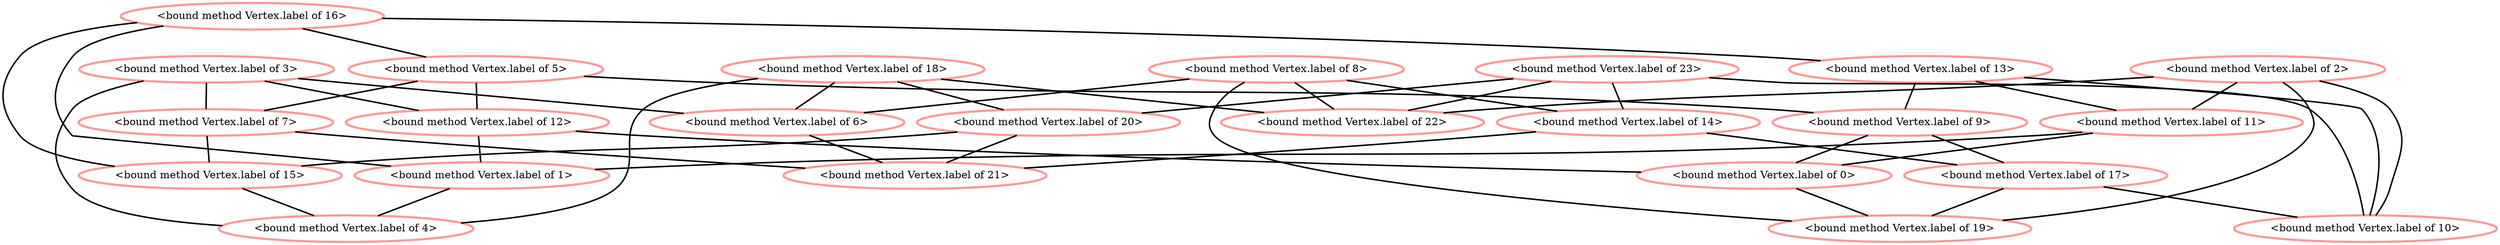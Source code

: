 Graph G {
    0 [penwidth=3,label="<bound method Vertex.label of 0>",color=5, colorscheme=paired12]
    1 [penwidth=3,label="<bound method Vertex.label of 1>",color=5, colorscheme=paired12]
    2 [penwidth=3,label="<bound method Vertex.label of 2>",color=5, colorscheme=paired12]
    3 [penwidth=3,label="<bound method Vertex.label of 3>",color=5, colorscheme=paired12]
    4 [penwidth=3,label="<bound method Vertex.label of 4>",color=5, colorscheme=paired12]
    5 [penwidth=3,label="<bound method Vertex.label of 5>",color=5, colorscheme=paired12]
    6 [penwidth=3,label="<bound method Vertex.label of 6>",color=5, colorscheme=paired12]
    7 [penwidth=3,label="<bound method Vertex.label of 7>",color=5, colorscheme=paired12]
    8 [penwidth=3,label="<bound method Vertex.label of 8>",color=5, colorscheme=paired12]
    9 [penwidth=3,label="<bound method Vertex.label of 9>",color=5, colorscheme=paired12]
    10 [penwidth=3,label="<bound method Vertex.label of 10>",color=5, colorscheme=paired12]
    11 [penwidth=3,label="<bound method Vertex.label of 11>",color=5, colorscheme=paired12]
    12 [penwidth=3,label="<bound method Vertex.label of 12>",color=5, colorscheme=paired12]
    13 [penwidth=3,label="<bound method Vertex.label of 13>",color=5, colorscheme=paired12]
    14 [penwidth=3,label="<bound method Vertex.label of 14>",color=5, colorscheme=paired12]
    15 [penwidth=3,label="<bound method Vertex.label of 15>",color=5, colorscheme=paired12]
    16 [penwidth=3,label="<bound method Vertex.label of 16>",color=5, colorscheme=paired12]
    17 [penwidth=3,label="<bound method Vertex.label of 17>",color=5, colorscheme=paired12]
    18 [penwidth=3,label="<bound method Vertex.label of 18>",color=5, colorscheme=paired12]
    19 [penwidth=3,label="<bound method Vertex.label of 19>",color=5, colorscheme=paired12]
    20 [penwidth=3,label="<bound method Vertex.label of 20>",color=5, colorscheme=paired12]
    21 [penwidth=3,label="<bound method Vertex.label of 21>",color=5, colorscheme=paired12]
    22 [penwidth=3,label="<bound method Vertex.label of 22>",color=5, colorscheme=paired12]
    23 [penwidth=3,label="<bound method Vertex.label of 23>",color=5, colorscheme=paired12]

    2--11 [penwidth=2]
    2--22 [penwidth=2]
    2--10 [penwidth=2]
    2--19 [penwidth=2]
    16--13 [penwidth=2]
    16--5 [penwidth=2]
    16--1 [penwidth=2]
    16--15 [penwidth=2]
    18--20 [penwidth=2]
    18--22 [penwidth=2]
    18--6 [penwidth=2]
    18--4 [penwidth=2]
    23--20 [penwidth=2]
    23--14 [penwidth=2]
    23--22 [penwidth=2]
    23--10 [penwidth=2]
    13--9 [penwidth=2]
    13--11 [penwidth=2]
    13--10 [penwidth=2]
    5--9 [penwidth=2]
    5--12 [penwidth=2]
    5--7 [penwidth=2]
    9--17 [penwidth=2]
    9--0 [penwidth=2]
    8--14 [penwidth=2]
    8--22 [penwidth=2]
    8--6 [penwidth=2]
    8--19 [penwidth=2]
    20--21 [penwidth=2]
    20--15 [penwidth=2]
    14--17 [penwidth=2]
    14--21 [penwidth=2]
    3--12 [penwidth=2]
    3--6 [penwidth=2]
    3--7 [penwidth=2]
    3--4 [penwidth=2]
    12--0 [penwidth=2]
    12--1 [penwidth=2]
    11--0 [penwidth=2]
    11--1 [penwidth=2]
    17--10 [penwidth=2]
    17--19 [penwidth=2]
    6--21 [penwidth=2]
    7--21 [penwidth=2]
    7--15 [penwidth=2]
    0--19 [penwidth=2]
    1--4 [penwidth=2]
    15--4 [penwidth=2]
}